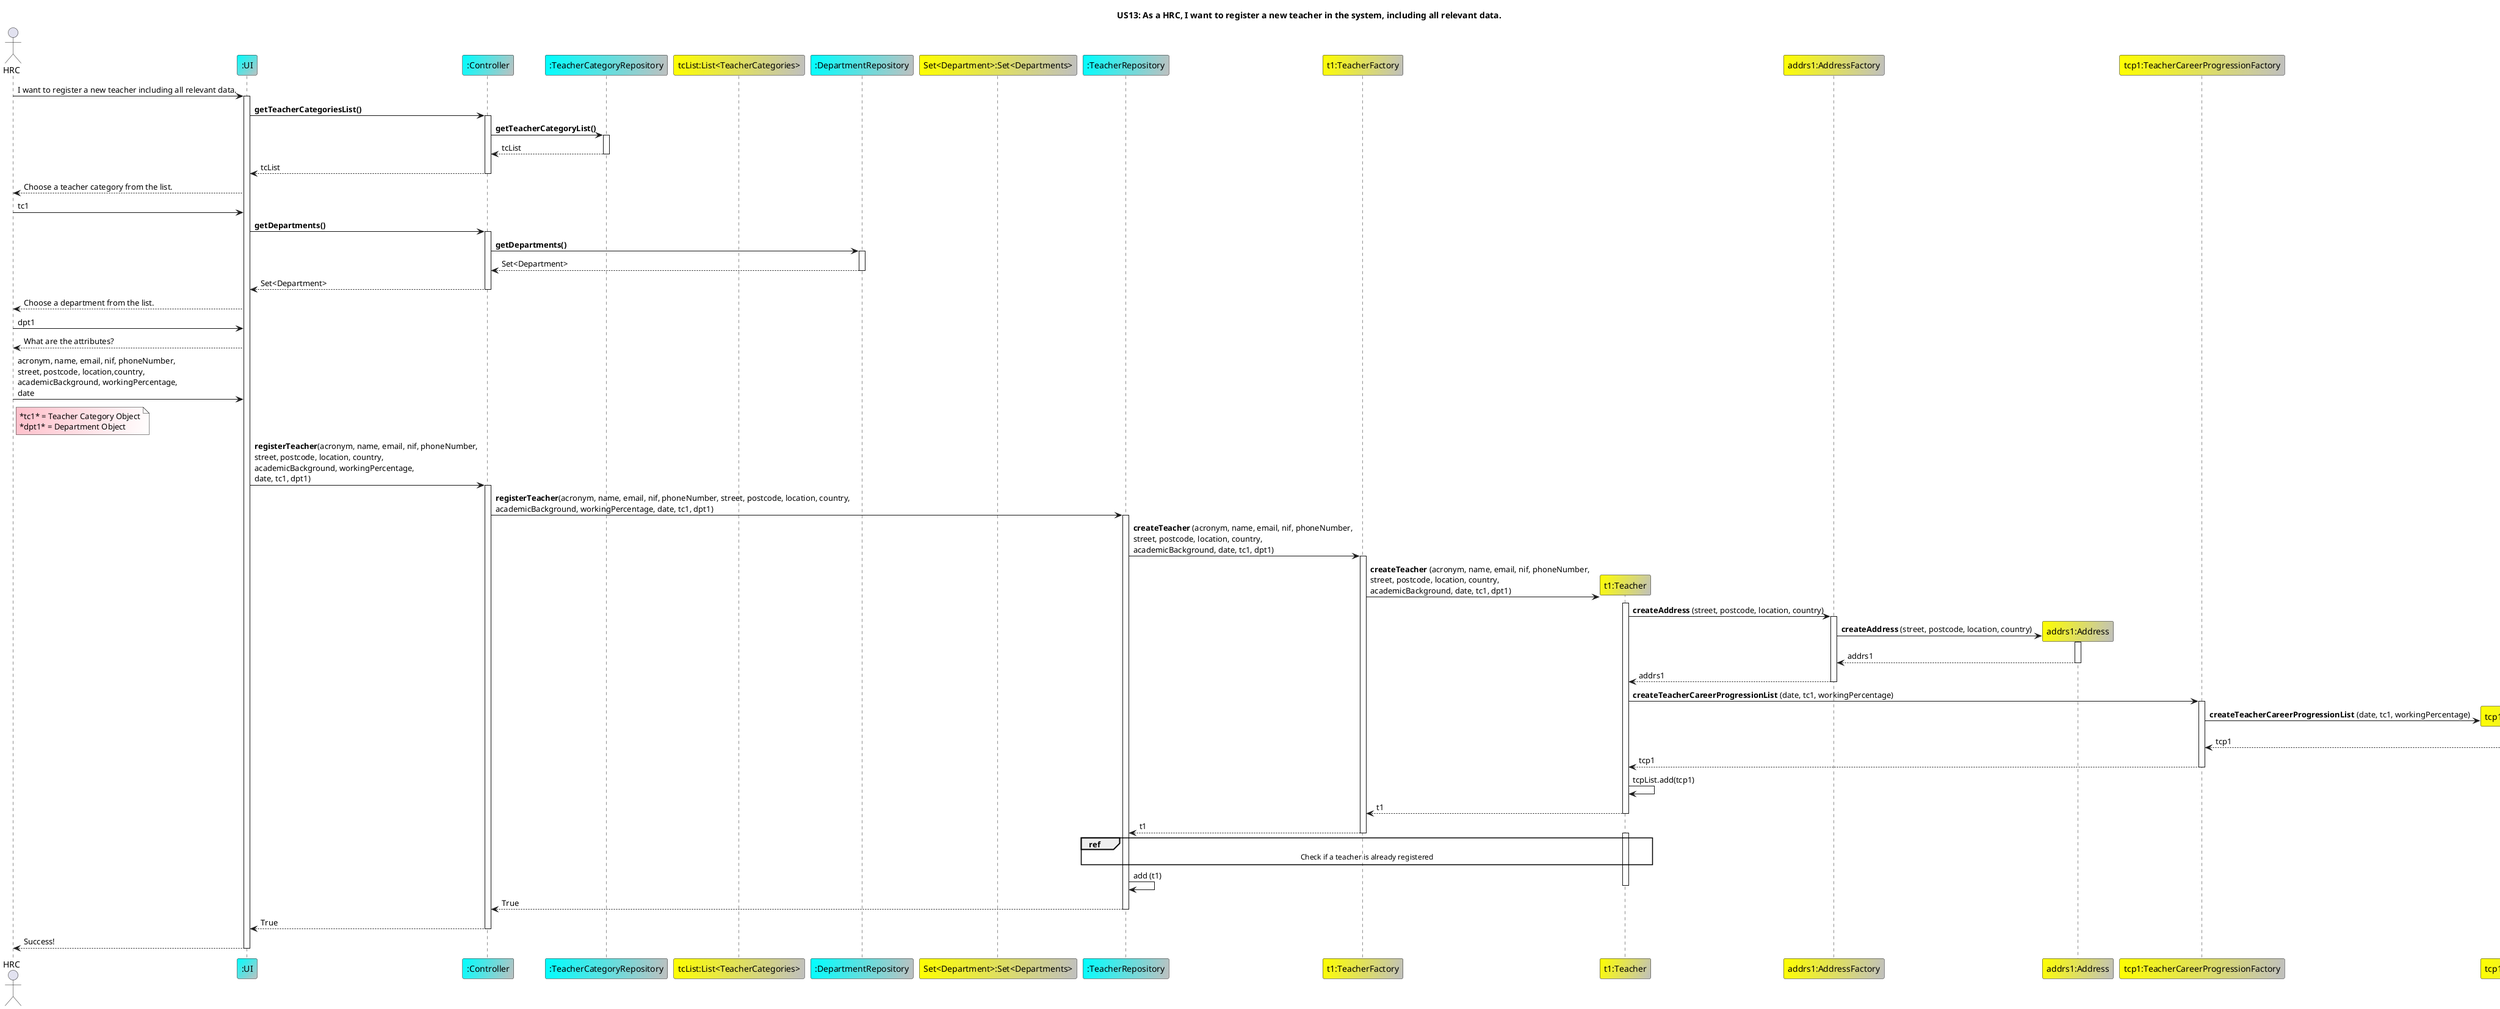 @startuml

title US13: As a HRC, I want to register a new teacher in the system, including all relevant data.

actor HRC
participant ":UI" as UI #Cyan/Silver
participant ":Controller" as Controller #Cyan/Silver
participant ":TeacherCategoryRepository" as TeacherCategoryRepository #Cyan/Silver
participant "tcList:List<TeacherCategories>" as tcList #Yellow/Silver
participant ":DepartmentRepository" as DepartmentRepository #Cyan/Silver
participant "Set<Department>:Set<Departments>" as dptList #Yellow/Silver
participant ":TeacherRepository" as TeacherRepository #Cyan/Silver
participant "t1:TeacherFactory" as TeacherFactory #Yellow/Silver
participant "t1:Teacher" as Teacher #Yellow/Silver
participant "addrs1:AddressFactory" as AddressFactory #Yellow/Silver
participant "addrs1:Address" as Address #Yellow/Silver
participant "tcp1:TeacherCareerProgressionFactory" as TeacherCareerProgressionFactory #Yellow/Silver
participant "tcp1:TeacherCareerProgression" as TeacherCareerProgression #Yellow/Silver


HRC -> UI: I want to register a new teacher including all relevant data.
activate UI

UI -> Controller: **getTeacherCategoriesList()**
activate Controller

Controller -> TeacherCategoryRepository: **getTeacherCategoryList()**
activate TeacherCategoryRepository

TeacherCategoryRepository --> Controller: tcList
deactivate TeacherCategoryRepository

Controller --> UI: tcList
deactivate Controller

UI --> HRC: Choose a teacher category from the list.

HRC -> UI: tc1

UI -> Controller: **getDepartments()**
activate Controller

Controller -> DepartmentRepository: **getDepartments()**
activate DepartmentRepository

DepartmentRepository --> Controller: Set<Department>
deactivate DepartmentRepository

Controller --> UI: Set<Department>
deactivate Controller

UI --> HRC: Choose a department from the list.

HRC -> UI: dpt1

UI --> HRC: What are the attributes?

HRC -> UI: acronym, name, email, nif, phoneNumber,\nstreet, postcode, location,country,\nacademicBackground, workingPercentage,\ndate

Note Right HRC #Pink/White
    *tc1* = Teacher Category Object
    *dpt1* = Department Object
End Note

UI -> Controller: **registerTeacher**(acronym, name, email, nif, phoneNumber,\nstreet, postcode, location, country,\nacademicBackground, workingPercentage,\ndate, tc1, dpt1)
activate Controller

Controller -> TeacherRepository: **registerTeacher**(acronym, name, email, nif, phoneNumber, street, postcode, location, country,\nacademicBackground, workingPercentage, date, tc1, dpt1)
activate TeacherRepository

TeacherRepository -> TeacherFactory: **createTeacher** (acronym, name, email, nif, phoneNumber,\nstreet, postcode, location, country,\nacademicBackground, date, tc1, dpt1)
activate TeacherFactory

TeacherFactory -> Teacher **: **createTeacher** (acronym, name, email, nif, phoneNumber,\nstreet, postcode, location, country,\nacademicBackground, date, tc1, dpt1)
activate Teacher

Teacher -> AddressFactory: **createAddress** (street, postcode, location, country)
activate AddressFactory

AddressFactory -> Address **: **createAddress** (street, postcode, location, country)
activate Address

Address --> AddressFactory: addrs1
deactivate Address

AddressFactory --> Teacher: addrs1
deactivate AddressFactory

Teacher -> TeacherCareerProgressionFactory: **createTeacherCareerProgressionList** (date, tc1, workingPercentage)
activate TeacherCareerProgressionFactory

TeacherCareerProgressionFactory -> TeacherCareerProgression **: **createTeacherCareerProgressionList** (date, tc1, workingPercentage)
activate TeacherCareerProgression

TeacherCareerProgression --> TeacherCareerProgressionFactory: tcp1
deactivate TeacherCareerProgression

TeacherCareerProgressionFactory --> Teacher: tcp1
deactivate TeacherCareerProgressionFactory

Teacher -> Teacher: tcpList.add(tcp1)

Teacher --> TeacherFactory: t1
deactivate Teacher

TeacherFactory --> TeacherRepository: t1

deactivate TeacherFactory

activate Teacher
ref over TeacherRepository, Teacher
    Check if a teacher is already registered
end ref

TeacherRepository -> TeacherRepository: add (t1)
deactivate Teacher

TeacherRepository --> Controller: True
deactivate TeacherRepository

Controller --> UI: True
deactivate Controller

UI --> HRC: Success!
deactivate UI

@enduml
